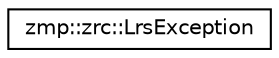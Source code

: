 digraph "クラス階層図"
{
  edge [fontname="Helvetica",fontsize="10",labelfontname="Helvetica",labelfontsize="10"];
  node [fontname="Helvetica",fontsize="10",shape=record];
  rankdir="LR";
  Node1 [label="zmp::zrc::LrsException",height=0.2,width=0.4,color="black", fillcolor="white", style="filled",URL="$classzmp_1_1zrc_1_1LrsException.html"];
}
